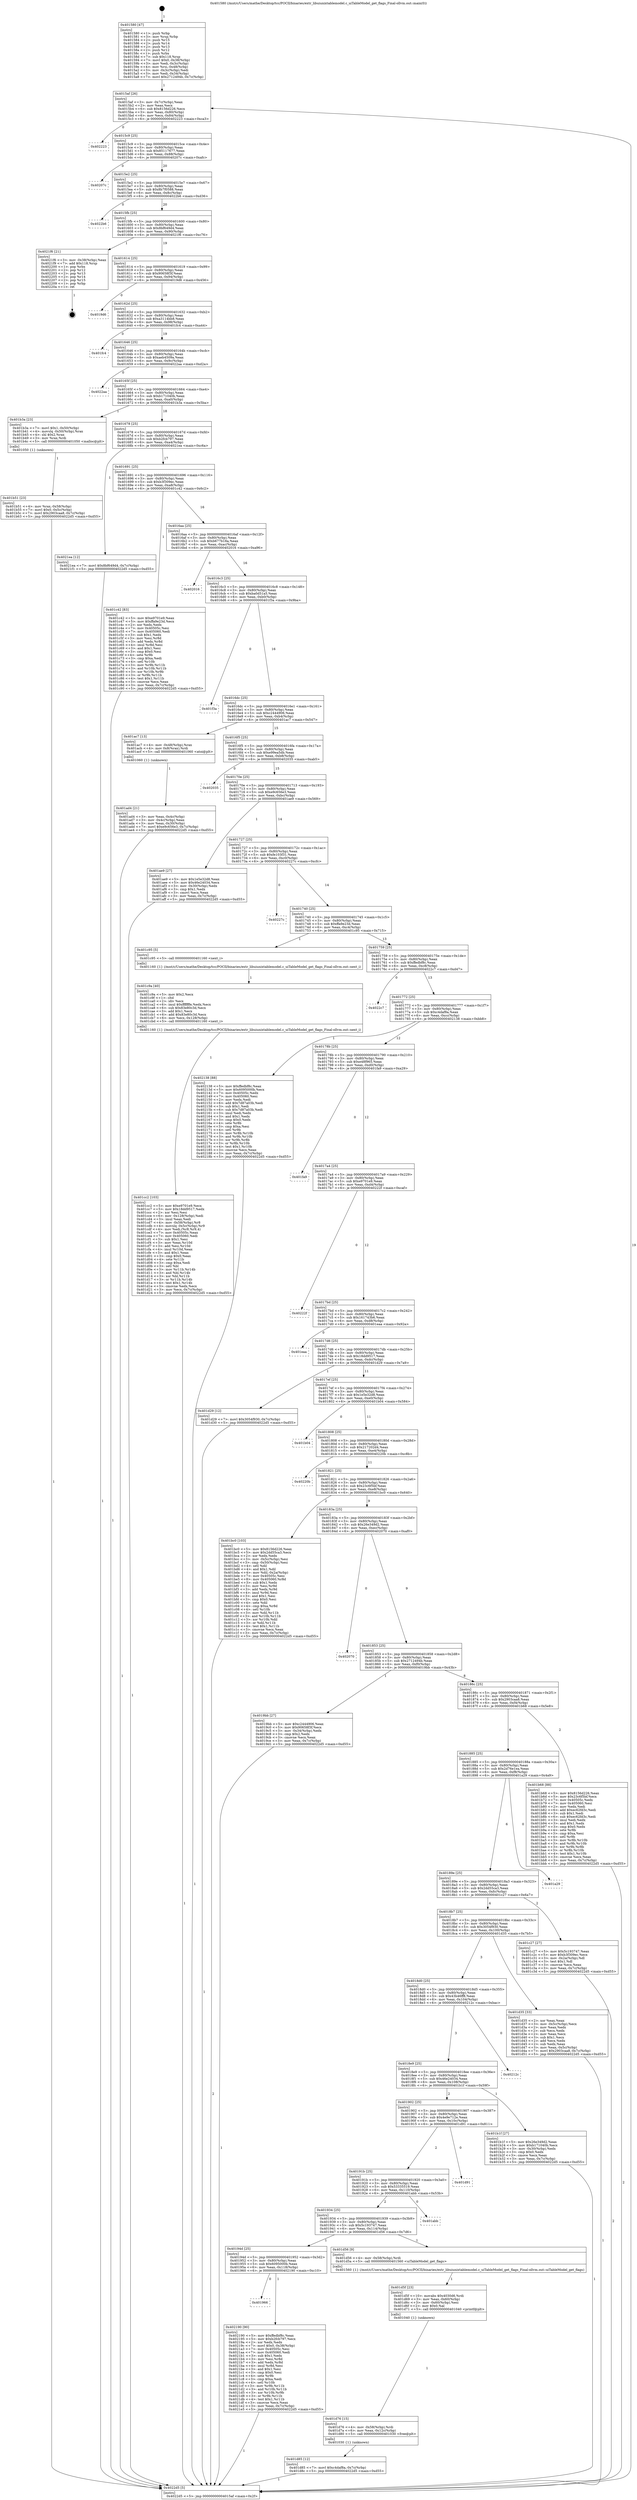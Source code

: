 digraph "0x401580" {
  label = "0x401580 (/mnt/c/Users/mathe/Desktop/tcc/POCII/binaries/extr_libuiunixtablemodel.c_uiTableModel_get_flags_Final-ollvm.out::main(0))"
  labelloc = "t"
  node[shape=record]

  Entry [label="",width=0.3,height=0.3,shape=circle,fillcolor=black,style=filled]
  "0x4015af" [label="{
     0x4015af [26]\l
     | [instrs]\l
     &nbsp;&nbsp;0x4015af \<+3\>: mov -0x7c(%rbp),%eax\l
     &nbsp;&nbsp;0x4015b2 \<+2\>: mov %eax,%ecx\l
     &nbsp;&nbsp;0x4015b4 \<+6\>: sub $0x8156d226,%ecx\l
     &nbsp;&nbsp;0x4015ba \<+3\>: mov %eax,-0x80(%rbp)\l
     &nbsp;&nbsp;0x4015bd \<+6\>: mov %ecx,-0x84(%rbp)\l
     &nbsp;&nbsp;0x4015c3 \<+6\>: je 0000000000402223 \<main+0xca3\>\l
  }"]
  "0x402223" [label="{
     0x402223\l
  }", style=dashed]
  "0x4015c9" [label="{
     0x4015c9 [25]\l
     | [instrs]\l
     &nbsp;&nbsp;0x4015c9 \<+5\>: jmp 00000000004015ce \<main+0x4e\>\l
     &nbsp;&nbsp;0x4015ce \<+3\>: mov -0x80(%rbp),%eax\l
     &nbsp;&nbsp;0x4015d1 \<+5\>: sub $0x85117677,%eax\l
     &nbsp;&nbsp;0x4015d6 \<+6\>: mov %eax,-0x88(%rbp)\l
     &nbsp;&nbsp;0x4015dc \<+6\>: je 000000000040207c \<main+0xafc\>\l
  }"]
  Exit [label="",width=0.3,height=0.3,shape=circle,fillcolor=black,style=filled,peripheries=2]
  "0x40207c" [label="{
     0x40207c\l
  }", style=dashed]
  "0x4015e2" [label="{
     0x4015e2 [25]\l
     | [instrs]\l
     &nbsp;&nbsp;0x4015e2 \<+5\>: jmp 00000000004015e7 \<main+0x67\>\l
     &nbsp;&nbsp;0x4015e7 \<+3\>: mov -0x80(%rbp),%eax\l
     &nbsp;&nbsp;0x4015ea \<+5\>: sub $0x8b7f0588,%eax\l
     &nbsp;&nbsp;0x4015ef \<+6\>: mov %eax,-0x8c(%rbp)\l
     &nbsp;&nbsp;0x4015f5 \<+6\>: je 00000000004022b6 \<main+0xd36\>\l
  }"]
  "0x401966" [label="{
     0x401966\l
  }", style=dashed]
  "0x4022b6" [label="{
     0x4022b6\l
  }", style=dashed]
  "0x4015fb" [label="{
     0x4015fb [25]\l
     | [instrs]\l
     &nbsp;&nbsp;0x4015fb \<+5\>: jmp 0000000000401600 \<main+0x80\>\l
     &nbsp;&nbsp;0x401600 \<+3\>: mov -0x80(%rbp),%eax\l
     &nbsp;&nbsp;0x401603 \<+5\>: sub $0x8bf649d4,%eax\l
     &nbsp;&nbsp;0x401608 \<+6\>: mov %eax,-0x90(%rbp)\l
     &nbsp;&nbsp;0x40160e \<+6\>: je 00000000004021f6 \<main+0xc76\>\l
  }"]
  "0x402190" [label="{
     0x402190 [90]\l
     | [instrs]\l
     &nbsp;&nbsp;0x402190 \<+5\>: mov $0xffedbf8c,%eax\l
     &nbsp;&nbsp;0x402195 \<+5\>: mov $0xb2fcb797,%ecx\l
     &nbsp;&nbsp;0x40219a \<+2\>: xor %edx,%edx\l
     &nbsp;&nbsp;0x40219c \<+7\>: movl $0x0,-0x38(%rbp)\l
     &nbsp;&nbsp;0x4021a3 \<+7\>: mov 0x40505c,%esi\l
     &nbsp;&nbsp;0x4021aa \<+7\>: mov 0x405060,%edi\l
     &nbsp;&nbsp;0x4021b1 \<+3\>: sub $0x1,%edx\l
     &nbsp;&nbsp;0x4021b4 \<+3\>: mov %esi,%r8d\l
     &nbsp;&nbsp;0x4021b7 \<+3\>: add %edx,%r8d\l
     &nbsp;&nbsp;0x4021ba \<+4\>: imul %r8d,%esi\l
     &nbsp;&nbsp;0x4021be \<+3\>: and $0x1,%esi\l
     &nbsp;&nbsp;0x4021c1 \<+3\>: cmp $0x0,%esi\l
     &nbsp;&nbsp;0x4021c4 \<+4\>: sete %r9b\l
     &nbsp;&nbsp;0x4021c8 \<+3\>: cmp $0xa,%edi\l
     &nbsp;&nbsp;0x4021cb \<+4\>: setl %r10b\l
     &nbsp;&nbsp;0x4021cf \<+3\>: mov %r9b,%r11b\l
     &nbsp;&nbsp;0x4021d2 \<+3\>: and %r10b,%r11b\l
     &nbsp;&nbsp;0x4021d5 \<+3\>: xor %r10b,%r9b\l
     &nbsp;&nbsp;0x4021d8 \<+3\>: or %r9b,%r11b\l
     &nbsp;&nbsp;0x4021db \<+4\>: test $0x1,%r11b\l
     &nbsp;&nbsp;0x4021df \<+3\>: cmovne %ecx,%eax\l
     &nbsp;&nbsp;0x4021e2 \<+3\>: mov %eax,-0x7c(%rbp)\l
     &nbsp;&nbsp;0x4021e5 \<+5\>: jmp 00000000004022d5 \<main+0xd55\>\l
  }"]
  "0x4021f6" [label="{
     0x4021f6 [21]\l
     | [instrs]\l
     &nbsp;&nbsp;0x4021f6 \<+3\>: mov -0x38(%rbp),%eax\l
     &nbsp;&nbsp;0x4021f9 \<+7\>: add $0x118,%rsp\l
     &nbsp;&nbsp;0x402200 \<+1\>: pop %rbx\l
     &nbsp;&nbsp;0x402201 \<+2\>: pop %r12\l
     &nbsp;&nbsp;0x402203 \<+2\>: pop %r13\l
     &nbsp;&nbsp;0x402205 \<+2\>: pop %r14\l
     &nbsp;&nbsp;0x402207 \<+2\>: pop %r15\l
     &nbsp;&nbsp;0x402209 \<+1\>: pop %rbp\l
     &nbsp;&nbsp;0x40220a \<+1\>: ret\l
  }"]
  "0x401614" [label="{
     0x401614 [25]\l
     | [instrs]\l
     &nbsp;&nbsp;0x401614 \<+5\>: jmp 0000000000401619 \<main+0x99\>\l
     &nbsp;&nbsp;0x401619 \<+3\>: mov -0x80(%rbp),%eax\l
     &nbsp;&nbsp;0x40161c \<+5\>: sub $0x90658f3f,%eax\l
     &nbsp;&nbsp;0x401621 \<+6\>: mov %eax,-0x94(%rbp)\l
     &nbsp;&nbsp;0x401627 \<+6\>: je 00000000004019d6 \<main+0x456\>\l
  }"]
  "0x401d85" [label="{
     0x401d85 [12]\l
     | [instrs]\l
     &nbsp;&nbsp;0x401d85 \<+7\>: movl $0xc4daf8a,-0x7c(%rbp)\l
     &nbsp;&nbsp;0x401d8c \<+5\>: jmp 00000000004022d5 \<main+0xd55\>\l
  }"]
  "0x4019d6" [label="{
     0x4019d6\l
  }", style=dashed]
  "0x40162d" [label="{
     0x40162d [25]\l
     | [instrs]\l
     &nbsp;&nbsp;0x40162d \<+5\>: jmp 0000000000401632 \<main+0xb2\>\l
     &nbsp;&nbsp;0x401632 \<+3\>: mov -0x80(%rbp),%eax\l
     &nbsp;&nbsp;0x401635 \<+5\>: sub $0xa3114bb8,%eax\l
     &nbsp;&nbsp;0x40163a \<+6\>: mov %eax,-0x98(%rbp)\l
     &nbsp;&nbsp;0x401640 \<+6\>: je 0000000000401fc4 \<main+0xa44\>\l
  }"]
  "0x401d76" [label="{
     0x401d76 [15]\l
     | [instrs]\l
     &nbsp;&nbsp;0x401d76 \<+4\>: mov -0x58(%rbp),%rdi\l
     &nbsp;&nbsp;0x401d7a \<+6\>: mov %eax,-0x12c(%rbp)\l
     &nbsp;&nbsp;0x401d80 \<+5\>: call 0000000000401030 \<free@plt\>\l
     | [calls]\l
     &nbsp;&nbsp;0x401030 \{1\} (unknown)\l
  }"]
  "0x401fc4" [label="{
     0x401fc4\l
  }", style=dashed]
  "0x401646" [label="{
     0x401646 [25]\l
     | [instrs]\l
     &nbsp;&nbsp;0x401646 \<+5\>: jmp 000000000040164b \<main+0xcb\>\l
     &nbsp;&nbsp;0x40164b \<+3\>: mov -0x80(%rbp),%eax\l
     &nbsp;&nbsp;0x40164e \<+5\>: sub $0xaeb4509a,%eax\l
     &nbsp;&nbsp;0x401653 \<+6\>: mov %eax,-0x9c(%rbp)\l
     &nbsp;&nbsp;0x401659 \<+6\>: je 00000000004022aa \<main+0xd2a\>\l
  }"]
  "0x401d5f" [label="{
     0x401d5f [23]\l
     | [instrs]\l
     &nbsp;&nbsp;0x401d5f \<+10\>: movabs $0x4030d6,%rdi\l
     &nbsp;&nbsp;0x401d69 \<+3\>: mov %eax,-0x60(%rbp)\l
     &nbsp;&nbsp;0x401d6c \<+3\>: mov -0x60(%rbp),%esi\l
     &nbsp;&nbsp;0x401d6f \<+2\>: mov $0x0,%al\l
     &nbsp;&nbsp;0x401d71 \<+5\>: call 0000000000401040 \<printf@plt\>\l
     | [calls]\l
     &nbsp;&nbsp;0x401040 \{1\} (unknown)\l
  }"]
  "0x4022aa" [label="{
     0x4022aa\l
  }", style=dashed]
  "0x40165f" [label="{
     0x40165f [25]\l
     | [instrs]\l
     &nbsp;&nbsp;0x40165f \<+5\>: jmp 0000000000401664 \<main+0xe4\>\l
     &nbsp;&nbsp;0x401664 \<+3\>: mov -0x80(%rbp),%eax\l
     &nbsp;&nbsp;0x401667 \<+5\>: sub $0xb171040b,%eax\l
     &nbsp;&nbsp;0x40166c \<+6\>: mov %eax,-0xa0(%rbp)\l
     &nbsp;&nbsp;0x401672 \<+6\>: je 0000000000401b3a \<main+0x5ba\>\l
  }"]
  "0x40194d" [label="{
     0x40194d [25]\l
     | [instrs]\l
     &nbsp;&nbsp;0x40194d \<+5\>: jmp 0000000000401952 \<main+0x3d2\>\l
     &nbsp;&nbsp;0x401952 \<+3\>: mov -0x80(%rbp),%eax\l
     &nbsp;&nbsp;0x401955 \<+5\>: sub $0x6095000b,%eax\l
     &nbsp;&nbsp;0x40195a \<+6\>: mov %eax,-0x118(%rbp)\l
     &nbsp;&nbsp;0x401960 \<+6\>: je 0000000000402190 \<main+0xc10\>\l
  }"]
  "0x401b3a" [label="{
     0x401b3a [23]\l
     | [instrs]\l
     &nbsp;&nbsp;0x401b3a \<+7\>: movl $0x1,-0x50(%rbp)\l
     &nbsp;&nbsp;0x401b41 \<+4\>: movslq -0x50(%rbp),%rax\l
     &nbsp;&nbsp;0x401b45 \<+4\>: shl $0x2,%rax\l
     &nbsp;&nbsp;0x401b49 \<+3\>: mov %rax,%rdi\l
     &nbsp;&nbsp;0x401b4c \<+5\>: call 0000000000401050 \<malloc@plt\>\l
     | [calls]\l
     &nbsp;&nbsp;0x401050 \{1\} (unknown)\l
  }"]
  "0x401678" [label="{
     0x401678 [25]\l
     | [instrs]\l
     &nbsp;&nbsp;0x401678 \<+5\>: jmp 000000000040167d \<main+0xfd\>\l
     &nbsp;&nbsp;0x40167d \<+3\>: mov -0x80(%rbp),%eax\l
     &nbsp;&nbsp;0x401680 \<+5\>: sub $0xb2fcb797,%eax\l
     &nbsp;&nbsp;0x401685 \<+6\>: mov %eax,-0xa4(%rbp)\l
     &nbsp;&nbsp;0x40168b \<+6\>: je 00000000004021ea \<main+0xc6a\>\l
  }"]
  "0x401d56" [label="{
     0x401d56 [9]\l
     | [instrs]\l
     &nbsp;&nbsp;0x401d56 \<+4\>: mov -0x58(%rbp),%rdi\l
     &nbsp;&nbsp;0x401d5a \<+5\>: call 0000000000401560 \<uiTableModel_get_flags\>\l
     | [calls]\l
     &nbsp;&nbsp;0x401560 \{1\} (/mnt/c/Users/mathe/Desktop/tcc/POCII/binaries/extr_libuiunixtablemodel.c_uiTableModel_get_flags_Final-ollvm.out::uiTableModel_get_flags)\l
  }"]
  "0x4021ea" [label="{
     0x4021ea [12]\l
     | [instrs]\l
     &nbsp;&nbsp;0x4021ea \<+7\>: movl $0x8bf649d4,-0x7c(%rbp)\l
     &nbsp;&nbsp;0x4021f1 \<+5\>: jmp 00000000004022d5 \<main+0xd55\>\l
  }"]
  "0x401691" [label="{
     0x401691 [25]\l
     | [instrs]\l
     &nbsp;&nbsp;0x401691 \<+5\>: jmp 0000000000401696 \<main+0x116\>\l
     &nbsp;&nbsp;0x401696 \<+3\>: mov -0x80(%rbp),%eax\l
     &nbsp;&nbsp;0x401699 \<+5\>: sub $0xb3f309ec,%eax\l
     &nbsp;&nbsp;0x40169e \<+6\>: mov %eax,-0xa8(%rbp)\l
     &nbsp;&nbsp;0x4016a4 \<+6\>: je 0000000000401c42 \<main+0x6c2\>\l
  }"]
  "0x401934" [label="{
     0x401934 [25]\l
     | [instrs]\l
     &nbsp;&nbsp;0x401934 \<+5\>: jmp 0000000000401939 \<main+0x3b9\>\l
     &nbsp;&nbsp;0x401939 \<+3\>: mov -0x80(%rbp),%eax\l
     &nbsp;&nbsp;0x40193c \<+5\>: sub $0x5c193747,%eax\l
     &nbsp;&nbsp;0x401941 \<+6\>: mov %eax,-0x114(%rbp)\l
     &nbsp;&nbsp;0x401947 \<+6\>: je 0000000000401d56 \<main+0x7d6\>\l
  }"]
  "0x401c42" [label="{
     0x401c42 [83]\l
     | [instrs]\l
     &nbsp;&nbsp;0x401c42 \<+5\>: mov $0xe9701e9,%eax\l
     &nbsp;&nbsp;0x401c47 \<+5\>: mov $0xffa9e23d,%ecx\l
     &nbsp;&nbsp;0x401c4c \<+2\>: xor %edx,%edx\l
     &nbsp;&nbsp;0x401c4e \<+7\>: mov 0x40505c,%esi\l
     &nbsp;&nbsp;0x401c55 \<+7\>: mov 0x405060,%edi\l
     &nbsp;&nbsp;0x401c5c \<+3\>: sub $0x1,%edx\l
     &nbsp;&nbsp;0x401c5f \<+3\>: mov %esi,%r8d\l
     &nbsp;&nbsp;0x401c62 \<+3\>: add %edx,%r8d\l
     &nbsp;&nbsp;0x401c65 \<+4\>: imul %r8d,%esi\l
     &nbsp;&nbsp;0x401c69 \<+3\>: and $0x1,%esi\l
     &nbsp;&nbsp;0x401c6c \<+3\>: cmp $0x0,%esi\l
     &nbsp;&nbsp;0x401c6f \<+4\>: sete %r9b\l
     &nbsp;&nbsp;0x401c73 \<+3\>: cmp $0xa,%edi\l
     &nbsp;&nbsp;0x401c76 \<+4\>: setl %r10b\l
     &nbsp;&nbsp;0x401c7a \<+3\>: mov %r9b,%r11b\l
     &nbsp;&nbsp;0x401c7d \<+3\>: and %r10b,%r11b\l
     &nbsp;&nbsp;0x401c80 \<+3\>: xor %r10b,%r9b\l
     &nbsp;&nbsp;0x401c83 \<+3\>: or %r9b,%r11b\l
     &nbsp;&nbsp;0x401c86 \<+4\>: test $0x1,%r11b\l
     &nbsp;&nbsp;0x401c8a \<+3\>: cmovne %ecx,%eax\l
     &nbsp;&nbsp;0x401c8d \<+3\>: mov %eax,-0x7c(%rbp)\l
     &nbsp;&nbsp;0x401c90 \<+5\>: jmp 00000000004022d5 \<main+0xd55\>\l
  }"]
  "0x4016aa" [label="{
     0x4016aa [25]\l
     | [instrs]\l
     &nbsp;&nbsp;0x4016aa \<+5\>: jmp 00000000004016af \<main+0x12f\>\l
     &nbsp;&nbsp;0x4016af \<+3\>: mov -0x80(%rbp),%eax\l
     &nbsp;&nbsp;0x4016b2 \<+5\>: sub $0xb677b18a,%eax\l
     &nbsp;&nbsp;0x4016b7 \<+6\>: mov %eax,-0xac(%rbp)\l
     &nbsp;&nbsp;0x4016bd \<+6\>: je 0000000000402016 \<main+0xa96\>\l
  }"]
  "0x401abb" [label="{
     0x401abb\l
  }", style=dashed]
  "0x402016" [label="{
     0x402016\l
  }", style=dashed]
  "0x4016c3" [label="{
     0x4016c3 [25]\l
     | [instrs]\l
     &nbsp;&nbsp;0x4016c3 \<+5\>: jmp 00000000004016c8 \<main+0x148\>\l
     &nbsp;&nbsp;0x4016c8 \<+3\>: mov -0x80(%rbp),%eax\l
     &nbsp;&nbsp;0x4016cb \<+5\>: sub $0xba0d51a5,%eax\l
     &nbsp;&nbsp;0x4016d0 \<+6\>: mov %eax,-0xb0(%rbp)\l
     &nbsp;&nbsp;0x4016d6 \<+6\>: je 0000000000401f3a \<main+0x9ba\>\l
  }"]
  "0x40191b" [label="{
     0x40191b [25]\l
     | [instrs]\l
     &nbsp;&nbsp;0x40191b \<+5\>: jmp 0000000000401920 \<main+0x3a0\>\l
     &nbsp;&nbsp;0x401920 \<+3\>: mov -0x80(%rbp),%eax\l
     &nbsp;&nbsp;0x401923 \<+5\>: sub $0x53335519,%eax\l
     &nbsp;&nbsp;0x401928 \<+6\>: mov %eax,-0x110(%rbp)\l
     &nbsp;&nbsp;0x40192e \<+6\>: je 0000000000401abb \<main+0x53b\>\l
  }"]
  "0x401f3a" [label="{
     0x401f3a\l
  }", style=dashed]
  "0x4016dc" [label="{
     0x4016dc [25]\l
     | [instrs]\l
     &nbsp;&nbsp;0x4016dc \<+5\>: jmp 00000000004016e1 \<main+0x161\>\l
     &nbsp;&nbsp;0x4016e1 \<+3\>: mov -0x80(%rbp),%eax\l
     &nbsp;&nbsp;0x4016e4 \<+5\>: sub $0xc2444906,%eax\l
     &nbsp;&nbsp;0x4016e9 \<+6\>: mov %eax,-0xb4(%rbp)\l
     &nbsp;&nbsp;0x4016ef \<+6\>: je 0000000000401ac7 \<main+0x547\>\l
  }"]
  "0x401d91" [label="{
     0x401d91\l
  }", style=dashed]
  "0x401ac7" [label="{
     0x401ac7 [13]\l
     | [instrs]\l
     &nbsp;&nbsp;0x401ac7 \<+4\>: mov -0x48(%rbp),%rax\l
     &nbsp;&nbsp;0x401acb \<+4\>: mov 0x8(%rax),%rdi\l
     &nbsp;&nbsp;0x401acf \<+5\>: call 0000000000401060 \<atoi@plt\>\l
     | [calls]\l
     &nbsp;&nbsp;0x401060 \{1\} (unknown)\l
  }"]
  "0x4016f5" [label="{
     0x4016f5 [25]\l
     | [instrs]\l
     &nbsp;&nbsp;0x4016f5 \<+5\>: jmp 00000000004016fa \<main+0x17a\>\l
     &nbsp;&nbsp;0x4016fa \<+3\>: mov -0x80(%rbp),%eax\l
     &nbsp;&nbsp;0x4016fd \<+5\>: sub $0xe99ea5db,%eax\l
     &nbsp;&nbsp;0x401702 \<+6\>: mov %eax,-0xb8(%rbp)\l
     &nbsp;&nbsp;0x401708 \<+6\>: je 0000000000402035 \<main+0xab5\>\l
  }"]
  "0x401cc2" [label="{
     0x401cc2 [103]\l
     | [instrs]\l
     &nbsp;&nbsp;0x401cc2 \<+5\>: mov $0xe9701e9,%ecx\l
     &nbsp;&nbsp;0x401cc7 \<+5\>: mov $0x18dd9517,%edx\l
     &nbsp;&nbsp;0x401ccc \<+2\>: xor %esi,%esi\l
     &nbsp;&nbsp;0x401cce \<+6\>: mov -0x128(%rbp),%edi\l
     &nbsp;&nbsp;0x401cd4 \<+3\>: imul %eax,%edi\l
     &nbsp;&nbsp;0x401cd7 \<+4\>: mov -0x58(%rbp),%r8\l
     &nbsp;&nbsp;0x401cdb \<+4\>: movslq -0x5c(%rbp),%r9\l
     &nbsp;&nbsp;0x401cdf \<+4\>: mov %edi,(%r8,%r9,4)\l
     &nbsp;&nbsp;0x401ce3 \<+7\>: mov 0x40505c,%eax\l
     &nbsp;&nbsp;0x401cea \<+7\>: mov 0x405060,%edi\l
     &nbsp;&nbsp;0x401cf1 \<+3\>: sub $0x1,%esi\l
     &nbsp;&nbsp;0x401cf4 \<+3\>: mov %eax,%r10d\l
     &nbsp;&nbsp;0x401cf7 \<+3\>: add %esi,%r10d\l
     &nbsp;&nbsp;0x401cfa \<+4\>: imul %r10d,%eax\l
     &nbsp;&nbsp;0x401cfe \<+3\>: and $0x1,%eax\l
     &nbsp;&nbsp;0x401d01 \<+3\>: cmp $0x0,%eax\l
     &nbsp;&nbsp;0x401d04 \<+4\>: sete %r11b\l
     &nbsp;&nbsp;0x401d08 \<+3\>: cmp $0xa,%edi\l
     &nbsp;&nbsp;0x401d0b \<+3\>: setl %bl\l
     &nbsp;&nbsp;0x401d0e \<+3\>: mov %r11b,%r14b\l
     &nbsp;&nbsp;0x401d11 \<+3\>: and %bl,%r14b\l
     &nbsp;&nbsp;0x401d14 \<+3\>: xor %bl,%r11b\l
     &nbsp;&nbsp;0x401d17 \<+3\>: or %r11b,%r14b\l
     &nbsp;&nbsp;0x401d1a \<+4\>: test $0x1,%r14b\l
     &nbsp;&nbsp;0x401d1e \<+3\>: cmovne %edx,%ecx\l
     &nbsp;&nbsp;0x401d21 \<+3\>: mov %ecx,-0x7c(%rbp)\l
     &nbsp;&nbsp;0x401d24 \<+5\>: jmp 00000000004022d5 \<main+0xd55\>\l
  }"]
  "0x402035" [label="{
     0x402035\l
  }", style=dashed]
  "0x40170e" [label="{
     0x40170e [25]\l
     | [instrs]\l
     &nbsp;&nbsp;0x40170e \<+5\>: jmp 0000000000401713 \<main+0x193\>\l
     &nbsp;&nbsp;0x401713 \<+3\>: mov -0x80(%rbp),%eax\l
     &nbsp;&nbsp;0x401716 \<+5\>: sub $0xe9c656e3,%eax\l
     &nbsp;&nbsp;0x40171b \<+6\>: mov %eax,-0xbc(%rbp)\l
     &nbsp;&nbsp;0x401721 \<+6\>: je 0000000000401ae9 \<main+0x569\>\l
  }"]
  "0x401c9a" [label="{
     0x401c9a [40]\l
     | [instrs]\l
     &nbsp;&nbsp;0x401c9a \<+5\>: mov $0x2,%ecx\l
     &nbsp;&nbsp;0x401c9f \<+1\>: cltd\l
     &nbsp;&nbsp;0x401ca0 \<+2\>: idiv %ecx\l
     &nbsp;&nbsp;0x401ca2 \<+6\>: imul $0xfffffffe,%edx,%ecx\l
     &nbsp;&nbsp;0x401ca8 \<+6\>: sub $0x83e80c3d,%ecx\l
     &nbsp;&nbsp;0x401cae \<+3\>: add $0x1,%ecx\l
     &nbsp;&nbsp;0x401cb1 \<+6\>: add $0x83e80c3d,%ecx\l
     &nbsp;&nbsp;0x401cb7 \<+6\>: mov %ecx,-0x128(%rbp)\l
     &nbsp;&nbsp;0x401cbd \<+5\>: call 0000000000401160 \<next_i\>\l
     | [calls]\l
     &nbsp;&nbsp;0x401160 \{1\} (/mnt/c/Users/mathe/Desktop/tcc/POCII/binaries/extr_libuiunixtablemodel.c_uiTableModel_get_flags_Final-ollvm.out::next_i)\l
  }"]
  "0x401ae9" [label="{
     0x401ae9 [27]\l
     | [instrs]\l
     &nbsp;&nbsp;0x401ae9 \<+5\>: mov $0x1e5e32d8,%eax\l
     &nbsp;&nbsp;0x401aee \<+5\>: mov $0x46e24034,%ecx\l
     &nbsp;&nbsp;0x401af3 \<+3\>: mov -0x30(%rbp),%edx\l
     &nbsp;&nbsp;0x401af6 \<+3\>: cmp $0x1,%edx\l
     &nbsp;&nbsp;0x401af9 \<+3\>: cmovl %ecx,%eax\l
     &nbsp;&nbsp;0x401afc \<+3\>: mov %eax,-0x7c(%rbp)\l
     &nbsp;&nbsp;0x401aff \<+5\>: jmp 00000000004022d5 \<main+0xd55\>\l
  }"]
  "0x401727" [label="{
     0x401727 [25]\l
     | [instrs]\l
     &nbsp;&nbsp;0x401727 \<+5\>: jmp 000000000040172c \<main+0x1ac\>\l
     &nbsp;&nbsp;0x40172c \<+3\>: mov -0x80(%rbp),%eax\l
     &nbsp;&nbsp;0x40172f \<+5\>: sub $0xfe103f31,%eax\l
     &nbsp;&nbsp;0x401734 \<+6\>: mov %eax,-0xc0(%rbp)\l
     &nbsp;&nbsp;0x40173a \<+6\>: je 000000000040227c \<main+0xcfc\>\l
  }"]
  "0x401b51" [label="{
     0x401b51 [23]\l
     | [instrs]\l
     &nbsp;&nbsp;0x401b51 \<+4\>: mov %rax,-0x58(%rbp)\l
     &nbsp;&nbsp;0x401b55 \<+7\>: movl $0x0,-0x5c(%rbp)\l
     &nbsp;&nbsp;0x401b5c \<+7\>: movl $0x2903caa8,-0x7c(%rbp)\l
     &nbsp;&nbsp;0x401b63 \<+5\>: jmp 00000000004022d5 \<main+0xd55\>\l
  }"]
  "0x40227c" [label="{
     0x40227c\l
  }", style=dashed]
  "0x401740" [label="{
     0x401740 [25]\l
     | [instrs]\l
     &nbsp;&nbsp;0x401740 \<+5\>: jmp 0000000000401745 \<main+0x1c5\>\l
     &nbsp;&nbsp;0x401745 \<+3\>: mov -0x80(%rbp),%eax\l
     &nbsp;&nbsp;0x401748 \<+5\>: sub $0xffa9e23d,%eax\l
     &nbsp;&nbsp;0x40174d \<+6\>: mov %eax,-0xc4(%rbp)\l
     &nbsp;&nbsp;0x401753 \<+6\>: je 0000000000401c95 \<main+0x715\>\l
  }"]
  "0x401902" [label="{
     0x401902 [25]\l
     | [instrs]\l
     &nbsp;&nbsp;0x401902 \<+5\>: jmp 0000000000401907 \<main+0x387\>\l
     &nbsp;&nbsp;0x401907 \<+3\>: mov -0x80(%rbp),%eax\l
     &nbsp;&nbsp;0x40190a \<+5\>: sub $0x4e9e712e,%eax\l
     &nbsp;&nbsp;0x40190f \<+6\>: mov %eax,-0x10c(%rbp)\l
     &nbsp;&nbsp;0x401915 \<+6\>: je 0000000000401d91 \<main+0x811\>\l
  }"]
  "0x401c95" [label="{
     0x401c95 [5]\l
     | [instrs]\l
     &nbsp;&nbsp;0x401c95 \<+5\>: call 0000000000401160 \<next_i\>\l
     | [calls]\l
     &nbsp;&nbsp;0x401160 \{1\} (/mnt/c/Users/mathe/Desktop/tcc/POCII/binaries/extr_libuiunixtablemodel.c_uiTableModel_get_flags_Final-ollvm.out::next_i)\l
  }"]
  "0x401759" [label="{
     0x401759 [25]\l
     | [instrs]\l
     &nbsp;&nbsp;0x401759 \<+5\>: jmp 000000000040175e \<main+0x1de\>\l
     &nbsp;&nbsp;0x40175e \<+3\>: mov -0x80(%rbp),%eax\l
     &nbsp;&nbsp;0x401761 \<+5\>: sub $0xffedbf8c,%eax\l
     &nbsp;&nbsp;0x401766 \<+6\>: mov %eax,-0xc8(%rbp)\l
     &nbsp;&nbsp;0x40176c \<+6\>: je 00000000004022c7 \<main+0xd47\>\l
  }"]
  "0x401b1f" [label="{
     0x401b1f [27]\l
     | [instrs]\l
     &nbsp;&nbsp;0x401b1f \<+5\>: mov $0x26e349d2,%eax\l
     &nbsp;&nbsp;0x401b24 \<+5\>: mov $0xb171040b,%ecx\l
     &nbsp;&nbsp;0x401b29 \<+3\>: mov -0x30(%rbp),%edx\l
     &nbsp;&nbsp;0x401b2c \<+3\>: cmp $0x0,%edx\l
     &nbsp;&nbsp;0x401b2f \<+3\>: cmove %ecx,%eax\l
     &nbsp;&nbsp;0x401b32 \<+3\>: mov %eax,-0x7c(%rbp)\l
     &nbsp;&nbsp;0x401b35 \<+5\>: jmp 00000000004022d5 \<main+0xd55\>\l
  }"]
  "0x4022c7" [label="{
     0x4022c7\l
  }", style=dashed]
  "0x401772" [label="{
     0x401772 [25]\l
     | [instrs]\l
     &nbsp;&nbsp;0x401772 \<+5\>: jmp 0000000000401777 \<main+0x1f7\>\l
     &nbsp;&nbsp;0x401777 \<+3\>: mov -0x80(%rbp),%eax\l
     &nbsp;&nbsp;0x40177a \<+5\>: sub $0xc4daf8a,%eax\l
     &nbsp;&nbsp;0x40177f \<+6\>: mov %eax,-0xcc(%rbp)\l
     &nbsp;&nbsp;0x401785 \<+6\>: je 0000000000402138 \<main+0xbb8\>\l
  }"]
  "0x4018e9" [label="{
     0x4018e9 [25]\l
     | [instrs]\l
     &nbsp;&nbsp;0x4018e9 \<+5\>: jmp 00000000004018ee \<main+0x36e\>\l
     &nbsp;&nbsp;0x4018ee \<+3\>: mov -0x80(%rbp),%eax\l
     &nbsp;&nbsp;0x4018f1 \<+5\>: sub $0x46e24034,%eax\l
     &nbsp;&nbsp;0x4018f6 \<+6\>: mov %eax,-0x108(%rbp)\l
     &nbsp;&nbsp;0x4018fc \<+6\>: je 0000000000401b1f \<main+0x59f\>\l
  }"]
  "0x402138" [label="{
     0x402138 [88]\l
     | [instrs]\l
     &nbsp;&nbsp;0x402138 \<+5\>: mov $0xffedbf8c,%eax\l
     &nbsp;&nbsp;0x40213d \<+5\>: mov $0x6095000b,%ecx\l
     &nbsp;&nbsp;0x402142 \<+7\>: mov 0x40505c,%edx\l
     &nbsp;&nbsp;0x402149 \<+7\>: mov 0x405060,%esi\l
     &nbsp;&nbsp;0x402150 \<+2\>: mov %edx,%edi\l
     &nbsp;&nbsp;0x402152 \<+6\>: add $0x7d87a03b,%edi\l
     &nbsp;&nbsp;0x402158 \<+3\>: sub $0x1,%edi\l
     &nbsp;&nbsp;0x40215b \<+6\>: sub $0x7d87a03b,%edi\l
     &nbsp;&nbsp;0x402161 \<+3\>: imul %edi,%edx\l
     &nbsp;&nbsp;0x402164 \<+3\>: and $0x1,%edx\l
     &nbsp;&nbsp;0x402167 \<+3\>: cmp $0x0,%edx\l
     &nbsp;&nbsp;0x40216a \<+4\>: sete %r8b\l
     &nbsp;&nbsp;0x40216e \<+3\>: cmp $0xa,%esi\l
     &nbsp;&nbsp;0x402171 \<+4\>: setl %r9b\l
     &nbsp;&nbsp;0x402175 \<+3\>: mov %r8b,%r10b\l
     &nbsp;&nbsp;0x402178 \<+3\>: and %r9b,%r10b\l
     &nbsp;&nbsp;0x40217b \<+3\>: xor %r9b,%r8b\l
     &nbsp;&nbsp;0x40217e \<+3\>: or %r8b,%r10b\l
     &nbsp;&nbsp;0x402181 \<+4\>: test $0x1,%r10b\l
     &nbsp;&nbsp;0x402185 \<+3\>: cmovne %ecx,%eax\l
     &nbsp;&nbsp;0x402188 \<+3\>: mov %eax,-0x7c(%rbp)\l
     &nbsp;&nbsp;0x40218b \<+5\>: jmp 00000000004022d5 \<main+0xd55\>\l
  }"]
  "0x40178b" [label="{
     0x40178b [25]\l
     | [instrs]\l
     &nbsp;&nbsp;0x40178b \<+5\>: jmp 0000000000401790 \<main+0x210\>\l
     &nbsp;&nbsp;0x401790 \<+3\>: mov -0x80(%rbp),%eax\l
     &nbsp;&nbsp;0x401793 \<+5\>: sub $0xe48f965,%eax\l
     &nbsp;&nbsp;0x401798 \<+6\>: mov %eax,-0xd0(%rbp)\l
     &nbsp;&nbsp;0x40179e \<+6\>: je 0000000000401fa9 \<main+0xa29\>\l
  }"]
  "0x40212c" [label="{
     0x40212c\l
  }", style=dashed]
  "0x401fa9" [label="{
     0x401fa9\l
  }", style=dashed]
  "0x4017a4" [label="{
     0x4017a4 [25]\l
     | [instrs]\l
     &nbsp;&nbsp;0x4017a4 \<+5\>: jmp 00000000004017a9 \<main+0x229\>\l
     &nbsp;&nbsp;0x4017a9 \<+3\>: mov -0x80(%rbp),%eax\l
     &nbsp;&nbsp;0x4017ac \<+5\>: sub $0xe9701e9,%eax\l
     &nbsp;&nbsp;0x4017b1 \<+6\>: mov %eax,-0xd4(%rbp)\l
     &nbsp;&nbsp;0x4017b7 \<+6\>: je 000000000040222f \<main+0xcaf\>\l
  }"]
  "0x4018d0" [label="{
     0x4018d0 [25]\l
     | [instrs]\l
     &nbsp;&nbsp;0x4018d0 \<+5\>: jmp 00000000004018d5 \<main+0x355\>\l
     &nbsp;&nbsp;0x4018d5 \<+3\>: mov -0x80(%rbp),%eax\l
     &nbsp;&nbsp;0x4018d8 \<+5\>: sub $0x43b46ff8,%eax\l
     &nbsp;&nbsp;0x4018dd \<+6\>: mov %eax,-0x104(%rbp)\l
     &nbsp;&nbsp;0x4018e3 \<+6\>: je 000000000040212c \<main+0xbac\>\l
  }"]
  "0x40222f" [label="{
     0x40222f\l
  }", style=dashed]
  "0x4017bd" [label="{
     0x4017bd [25]\l
     | [instrs]\l
     &nbsp;&nbsp;0x4017bd \<+5\>: jmp 00000000004017c2 \<main+0x242\>\l
     &nbsp;&nbsp;0x4017c2 \<+3\>: mov -0x80(%rbp),%eax\l
     &nbsp;&nbsp;0x4017c5 \<+5\>: sub $0x161743b6,%eax\l
     &nbsp;&nbsp;0x4017ca \<+6\>: mov %eax,-0xd8(%rbp)\l
     &nbsp;&nbsp;0x4017d0 \<+6\>: je 0000000000401eaa \<main+0x92a\>\l
  }"]
  "0x401d35" [label="{
     0x401d35 [33]\l
     | [instrs]\l
     &nbsp;&nbsp;0x401d35 \<+2\>: xor %eax,%eax\l
     &nbsp;&nbsp;0x401d37 \<+3\>: mov -0x5c(%rbp),%ecx\l
     &nbsp;&nbsp;0x401d3a \<+2\>: mov %eax,%edx\l
     &nbsp;&nbsp;0x401d3c \<+2\>: sub %ecx,%edx\l
     &nbsp;&nbsp;0x401d3e \<+2\>: mov %eax,%ecx\l
     &nbsp;&nbsp;0x401d40 \<+3\>: sub $0x1,%ecx\l
     &nbsp;&nbsp;0x401d43 \<+2\>: add %ecx,%edx\l
     &nbsp;&nbsp;0x401d45 \<+2\>: sub %edx,%eax\l
     &nbsp;&nbsp;0x401d47 \<+3\>: mov %eax,-0x5c(%rbp)\l
     &nbsp;&nbsp;0x401d4a \<+7\>: movl $0x2903caa8,-0x7c(%rbp)\l
     &nbsp;&nbsp;0x401d51 \<+5\>: jmp 00000000004022d5 \<main+0xd55\>\l
  }"]
  "0x401eaa" [label="{
     0x401eaa\l
  }", style=dashed]
  "0x4017d6" [label="{
     0x4017d6 [25]\l
     | [instrs]\l
     &nbsp;&nbsp;0x4017d6 \<+5\>: jmp 00000000004017db \<main+0x25b\>\l
     &nbsp;&nbsp;0x4017db \<+3\>: mov -0x80(%rbp),%eax\l
     &nbsp;&nbsp;0x4017de \<+5\>: sub $0x18dd9517,%eax\l
     &nbsp;&nbsp;0x4017e3 \<+6\>: mov %eax,-0xdc(%rbp)\l
     &nbsp;&nbsp;0x4017e9 \<+6\>: je 0000000000401d29 \<main+0x7a9\>\l
  }"]
  "0x4018b7" [label="{
     0x4018b7 [25]\l
     | [instrs]\l
     &nbsp;&nbsp;0x4018b7 \<+5\>: jmp 00000000004018bc \<main+0x33c\>\l
     &nbsp;&nbsp;0x4018bc \<+3\>: mov -0x80(%rbp),%eax\l
     &nbsp;&nbsp;0x4018bf \<+5\>: sub $0x3054f930,%eax\l
     &nbsp;&nbsp;0x4018c4 \<+6\>: mov %eax,-0x100(%rbp)\l
     &nbsp;&nbsp;0x4018ca \<+6\>: je 0000000000401d35 \<main+0x7b5\>\l
  }"]
  "0x401d29" [label="{
     0x401d29 [12]\l
     | [instrs]\l
     &nbsp;&nbsp;0x401d29 \<+7\>: movl $0x3054f930,-0x7c(%rbp)\l
     &nbsp;&nbsp;0x401d30 \<+5\>: jmp 00000000004022d5 \<main+0xd55\>\l
  }"]
  "0x4017ef" [label="{
     0x4017ef [25]\l
     | [instrs]\l
     &nbsp;&nbsp;0x4017ef \<+5\>: jmp 00000000004017f4 \<main+0x274\>\l
     &nbsp;&nbsp;0x4017f4 \<+3\>: mov -0x80(%rbp),%eax\l
     &nbsp;&nbsp;0x4017f7 \<+5\>: sub $0x1e5e32d8,%eax\l
     &nbsp;&nbsp;0x4017fc \<+6\>: mov %eax,-0xe0(%rbp)\l
     &nbsp;&nbsp;0x401802 \<+6\>: je 0000000000401b04 \<main+0x584\>\l
  }"]
  "0x401c27" [label="{
     0x401c27 [27]\l
     | [instrs]\l
     &nbsp;&nbsp;0x401c27 \<+5\>: mov $0x5c193747,%eax\l
     &nbsp;&nbsp;0x401c2c \<+5\>: mov $0xb3f309ec,%ecx\l
     &nbsp;&nbsp;0x401c31 \<+3\>: mov -0x2a(%rbp),%dl\l
     &nbsp;&nbsp;0x401c34 \<+3\>: test $0x1,%dl\l
     &nbsp;&nbsp;0x401c37 \<+3\>: cmovne %ecx,%eax\l
     &nbsp;&nbsp;0x401c3a \<+3\>: mov %eax,-0x7c(%rbp)\l
     &nbsp;&nbsp;0x401c3d \<+5\>: jmp 00000000004022d5 \<main+0xd55\>\l
  }"]
  "0x401b04" [label="{
     0x401b04\l
  }", style=dashed]
  "0x401808" [label="{
     0x401808 [25]\l
     | [instrs]\l
     &nbsp;&nbsp;0x401808 \<+5\>: jmp 000000000040180d \<main+0x28d\>\l
     &nbsp;&nbsp;0x40180d \<+3\>: mov -0x80(%rbp),%eax\l
     &nbsp;&nbsp;0x401810 \<+5\>: sub $0x217202d4,%eax\l
     &nbsp;&nbsp;0x401815 \<+6\>: mov %eax,-0xe4(%rbp)\l
     &nbsp;&nbsp;0x40181b \<+6\>: je 000000000040220b \<main+0xc8b\>\l
  }"]
  "0x40189e" [label="{
     0x40189e [25]\l
     | [instrs]\l
     &nbsp;&nbsp;0x40189e \<+5\>: jmp 00000000004018a3 \<main+0x323\>\l
     &nbsp;&nbsp;0x4018a3 \<+3\>: mov -0x80(%rbp),%eax\l
     &nbsp;&nbsp;0x4018a6 \<+5\>: sub $0x2dd55ca3,%eax\l
     &nbsp;&nbsp;0x4018ab \<+6\>: mov %eax,-0xfc(%rbp)\l
     &nbsp;&nbsp;0x4018b1 \<+6\>: je 0000000000401c27 \<main+0x6a7\>\l
  }"]
  "0x40220b" [label="{
     0x40220b\l
  }", style=dashed]
  "0x401821" [label="{
     0x401821 [25]\l
     | [instrs]\l
     &nbsp;&nbsp;0x401821 \<+5\>: jmp 0000000000401826 \<main+0x2a6\>\l
     &nbsp;&nbsp;0x401826 \<+3\>: mov -0x80(%rbp),%eax\l
     &nbsp;&nbsp;0x401829 \<+5\>: sub $0x23c6f5bf,%eax\l
     &nbsp;&nbsp;0x40182e \<+6\>: mov %eax,-0xe8(%rbp)\l
     &nbsp;&nbsp;0x401834 \<+6\>: je 0000000000401bc0 \<main+0x640\>\l
  }"]
  "0x401a29" [label="{
     0x401a29\l
  }", style=dashed]
  "0x401bc0" [label="{
     0x401bc0 [103]\l
     | [instrs]\l
     &nbsp;&nbsp;0x401bc0 \<+5\>: mov $0x8156d226,%eax\l
     &nbsp;&nbsp;0x401bc5 \<+5\>: mov $0x2dd55ca3,%ecx\l
     &nbsp;&nbsp;0x401bca \<+2\>: xor %edx,%edx\l
     &nbsp;&nbsp;0x401bcc \<+3\>: mov -0x5c(%rbp),%esi\l
     &nbsp;&nbsp;0x401bcf \<+3\>: cmp -0x50(%rbp),%esi\l
     &nbsp;&nbsp;0x401bd2 \<+4\>: setl %dil\l
     &nbsp;&nbsp;0x401bd6 \<+4\>: and $0x1,%dil\l
     &nbsp;&nbsp;0x401bda \<+4\>: mov %dil,-0x2a(%rbp)\l
     &nbsp;&nbsp;0x401bde \<+7\>: mov 0x40505c,%esi\l
     &nbsp;&nbsp;0x401be5 \<+8\>: mov 0x405060,%r8d\l
     &nbsp;&nbsp;0x401bed \<+3\>: sub $0x1,%edx\l
     &nbsp;&nbsp;0x401bf0 \<+3\>: mov %esi,%r9d\l
     &nbsp;&nbsp;0x401bf3 \<+3\>: add %edx,%r9d\l
     &nbsp;&nbsp;0x401bf6 \<+4\>: imul %r9d,%esi\l
     &nbsp;&nbsp;0x401bfa \<+3\>: and $0x1,%esi\l
     &nbsp;&nbsp;0x401bfd \<+3\>: cmp $0x0,%esi\l
     &nbsp;&nbsp;0x401c00 \<+4\>: sete %dil\l
     &nbsp;&nbsp;0x401c04 \<+4\>: cmp $0xa,%r8d\l
     &nbsp;&nbsp;0x401c08 \<+4\>: setl %r10b\l
     &nbsp;&nbsp;0x401c0c \<+3\>: mov %dil,%r11b\l
     &nbsp;&nbsp;0x401c0f \<+3\>: and %r10b,%r11b\l
     &nbsp;&nbsp;0x401c12 \<+3\>: xor %r10b,%dil\l
     &nbsp;&nbsp;0x401c15 \<+3\>: or %dil,%r11b\l
     &nbsp;&nbsp;0x401c18 \<+4\>: test $0x1,%r11b\l
     &nbsp;&nbsp;0x401c1c \<+3\>: cmovne %ecx,%eax\l
     &nbsp;&nbsp;0x401c1f \<+3\>: mov %eax,-0x7c(%rbp)\l
     &nbsp;&nbsp;0x401c22 \<+5\>: jmp 00000000004022d5 \<main+0xd55\>\l
  }"]
  "0x40183a" [label="{
     0x40183a [25]\l
     | [instrs]\l
     &nbsp;&nbsp;0x40183a \<+5\>: jmp 000000000040183f \<main+0x2bf\>\l
     &nbsp;&nbsp;0x40183f \<+3\>: mov -0x80(%rbp),%eax\l
     &nbsp;&nbsp;0x401842 \<+5\>: sub $0x26e349d2,%eax\l
     &nbsp;&nbsp;0x401847 \<+6\>: mov %eax,-0xec(%rbp)\l
     &nbsp;&nbsp;0x40184d \<+6\>: je 0000000000402070 \<main+0xaf0\>\l
  }"]
  "0x401885" [label="{
     0x401885 [25]\l
     | [instrs]\l
     &nbsp;&nbsp;0x401885 \<+5\>: jmp 000000000040188a \<main+0x30a\>\l
     &nbsp;&nbsp;0x40188a \<+3\>: mov -0x80(%rbp),%eax\l
     &nbsp;&nbsp;0x40188d \<+5\>: sub $0x2d76e1ea,%eax\l
     &nbsp;&nbsp;0x401892 \<+6\>: mov %eax,-0xf8(%rbp)\l
     &nbsp;&nbsp;0x401898 \<+6\>: je 0000000000401a29 \<main+0x4a9\>\l
  }"]
  "0x402070" [label="{
     0x402070\l
  }", style=dashed]
  "0x401853" [label="{
     0x401853 [25]\l
     | [instrs]\l
     &nbsp;&nbsp;0x401853 \<+5\>: jmp 0000000000401858 \<main+0x2d8\>\l
     &nbsp;&nbsp;0x401858 \<+3\>: mov -0x80(%rbp),%eax\l
     &nbsp;&nbsp;0x40185b \<+5\>: sub $0x2712494b,%eax\l
     &nbsp;&nbsp;0x401860 \<+6\>: mov %eax,-0xf0(%rbp)\l
     &nbsp;&nbsp;0x401866 \<+6\>: je 00000000004019bb \<main+0x43b\>\l
  }"]
  "0x401b68" [label="{
     0x401b68 [88]\l
     | [instrs]\l
     &nbsp;&nbsp;0x401b68 \<+5\>: mov $0x8156d226,%eax\l
     &nbsp;&nbsp;0x401b6d \<+5\>: mov $0x23c6f5bf,%ecx\l
     &nbsp;&nbsp;0x401b72 \<+7\>: mov 0x40505c,%edx\l
     &nbsp;&nbsp;0x401b79 \<+7\>: mov 0x405060,%esi\l
     &nbsp;&nbsp;0x401b80 \<+2\>: mov %edx,%edi\l
     &nbsp;&nbsp;0x401b82 \<+6\>: add $0xec62fd3c,%edi\l
     &nbsp;&nbsp;0x401b88 \<+3\>: sub $0x1,%edi\l
     &nbsp;&nbsp;0x401b8b \<+6\>: sub $0xec62fd3c,%edi\l
     &nbsp;&nbsp;0x401b91 \<+3\>: imul %edi,%edx\l
     &nbsp;&nbsp;0x401b94 \<+3\>: and $0x1,%edx\l
     &nbsp;&nbsp;0x401b97 \<+3\>: cmp $0x0,%edx\l
     &nbsp;&nbsp;0x401b9a \<+4\>: sete %r8b\l
     &nbsp;&nbsp;0x401b9e \<+3\>: cmp $0xa,%esi\l
     &nbsp;&nbsp;0x401ba1 \<+4\>: setl %r9b\l
     &nbsp;&nbsp;0x401ba5 \<+3\>: mov %r8b,%r10b\l
     &nbsp;&nbsp;0x401ba8 \<+3\>: and %r9b,%r10b\l
     &nbsp;&nbsp;0x401bab \<+3\>: xor %r9b,%r8b\l
     &nbsp;&nbsp;0x401bae \<+3\>: or %r8b,%r10b\l
     &nbsp;&nbsp;0x401bb1 \<+4\>: test $0x1,%r10b\l
     &nbsp;&nbsp;0x401bb5 \<+3\>: cmovne %ecx,%eax\l
     &nbsp;&nbsp;0x401bb8 \<+3\>: mov %eax,-0x7c(%rbp)\l
     &nbsp;&nbsp;0x401bbb \<+5\>: jmp 00000000004022d5 \<main+0xd55\>\l
  }"]
  "0x4019bb" [label="{
     0x4019bb [27]\l
     | [instrs]\l
     &nbsp;&nbsp;0x4019bb \<+5\>: mov $0xc2444906,%eax\l
     &nbsp;&nbsp;0x4019c0 \<+5\>: mov $0x90658f3f,%ecx\l
     &nbsp;&nbsp;0x4019c5 \<+3\>: mov -0x34(%rbp),%edx\l
     &nbsp;&nbsp;0x4019c8 \<+3\>: cmp $0x2,%edx\l
     &nbsp;&nbsp;0x4019cb \<+3\>: cmovne %ecx,%eax\l
     &nbsp;&nbsp;0x4019ce \<+3\>: mov %eax,-0x7c(%rbp)\l
     &nbsp;&nbsp;0x4019d1 \<+5\>: jmp 00000000004022d5 \<main+0xd55\>\l
  }"]
  "0x40186c" [label="{
     0x40186c [25]\l
     | [instrs]\l
     &nbsp;&nbsp;0x40186c \<+5\>: jmp 0000000000401871 \<main+0x2f1\>\l
     &nbsp;&nbsp;0x401871 \<+3\>: mov -0x80(%rbp),%eax\l
     &nbsp;&nbsp;0x401874 \<+5\>: sub $0x2903caa8,%eax\l
     &nbsp;&nbsp;0x401879 \<+6\>: mov %eax,-0xf4(%rbp)\l
     &nbsp;&nbsp;0x40187f \<+6\>: je 0000000000401b68 \<main+0x5e8\>\l
  }"]
  "0x4022d5" [label="{
     0x4022d5 [5]\l
     | [instrs]\l
     &nbsp;&nbsp;0x4022d5 \<+5\>: jmp 00000000004015af \<main+0x2f\>\l
  }"]
  "0x401580" [label="{
     0x401580 [47]\l
     | [instrs]\l
     &nbsp;&nbsp;0x401580 \<+1\>: push %rbp\l
     &nbsp;&nbsp;0x401581 \<+3\>: mov %rsp,%rbp\l
     &nbsp;&nbsp;0x401584 \<+2\>: push %r15\l
     &nbsp;&nbsp;0x401586 \<+2\>: push %r14\l
     &nbsp;&nbsp;0x401588 \<+2\>: push %r13\l
     &nbsp;&nbsp;0x40158a \<+2\>: push %r12\l
     &nbsp;&nbsp;0x40158c \<+1\>: push %rbx\l
     &nbsp;&nbsp;0x40158d \<+7\>: sub $0x118,%rsp\l
     &nbsp;&nbsp;0x401594 \<+7\>: movl $0x0,-0x38(%rbp)\l
     &nbsp;&nbsp;0x40159b \<+3\>: mov %edi,-0x3c(%rbp)\l
     &nbsp;&nbsp;0x40159e \<+4\>: mov %rsi,-0x48(%rbp)\l
     &nbsp;&nbsp;0x4015a2 \<+3\>: mov -0x3c(%rbp),%edi\l
     &nbsp;&nbsp;0x4015a5 \<+3\>: mov %edi,-0x34(%rbp)\l
     &nbsp;&nbsp;0x4015a8 \<+7\>: movl $0x2712494b,-0x7c(%rbp)\l
  }"]
  "0x401ad4" [label="{
     0x401ad4 [21]\l
     | [instrs]\l
     &nbsp;&nbsp;0x401ad4 \<+3\>: mov %eax,-0x4c(%rbp)\l
     &nbsp;&nbsp;0x401ad7 \<+3\>: mov -0x4c(%rbp),%eax\l
     &nbsp;&nbsp;0x401ada \<+3\>: mov %eax,-0x30(%rbp)\l
     &nbsp;&nbsp;0x401add \<+7\>: movl $0xe9c656e3,-0x7c(%rbp)\l
     &nbsp;&nbsp;0x401ae4 \<+5\>: jmp 00000000004022d5 \<main+0xd55\>\l
  }"]
  Entry -> "0x401580" [label=" 1"]
  "0x4015af" -> "0x402223" [label=" 0"]
  "0x4015af" -> "0x4015c9" [label=" 20"]
  "0x4021f6" -> Exit [label=" 1"]
  "0x4015c9" -> "0x40207c" [label=" 0"]
  "0x4015c9" -> "0x4015e2" [label=" 20"]
  "0x4021ea" -> "0x4022d5" [label=" 1"]
  "0x4015e2" -> "0x4022b6" [label=" 0"]
  "0x4015e2" -> "0x4015fb" [label=" 20"]
  "0x402190" -> "0x4022d5" [label=" 1"]
  "0x4015fb" -> "0x4021f6" [label=" 1"]
  "0x4015fb" -> "0x401614" [label=" 19"]
  "0x40194d" -> "0x401966" [label=" 0"]
  "0x401614" -> "0x4019d6" [label=" 0"]
  "0x401614" -> "0x40162d" [label=" 19"]
  "0x40194d" -> "0x402190" [label=" 1"]
  "0x40162d" -> "0x401fc4" [label=" 0"]
  "0x40162d" -> "0x401646" [label=" 19"]
  "0x402138" -> "0x4022d5" [label=" 1"]
  "0x401646" -> "0x4022aa" [label=" 0"]
  "0x401646" -> "0x40165f" [label=" 19"]
  "0x401d85" -> "0x4022d5" [label=" 1"]
  "0x40165f" -> "0x401b3a" [label=" 1"]
  "0x40165f" -> "0x401678" [label=" 18"]
  "0x401d76" -> "0x401d85" [label=" 1"]
  "0x401678" -> "0x4021ea" [label=" 1"]
  "0x401678" -> "0x401691" [label=" 17"]
  "0x401d5f" -> "0x401d76" [label=" 1"]
  "0x401691" -> "0x401c42" [label=" 1"]
  "0x401691" -> "0x4016aa" [label=" 16"]
  "0x401934" -> "0x40194d" [label=" 1"]
  "0x4016aa" -> "0x402016" [label=" 0"]
  "0x4016aa" -> "0x4016c3" [label=" 16"]
  "0x401934" -> "0x401d56" [label=" 1"]
  "0x4016c3" -> "0x401f3a" [label=" 0"]
  "0x4016c3" -> "0x4016dc" [label=" 16"]
  "0x40191b" -> "0x401934" [label=" 2"]
  "0x4016dc" -> "0x401ac7" [label=" 1"]
  "0x4016dc" -> "0x4016f5" [label=" 15"]
  "0x40191b" -> "0x401abb" [label=" 0"]
  "0x4016f5" -> "0x402035" [label=" 0"]
  "0x4016f5" -> "0x40170e" [label=" 15"]
  "0x401902" -> "0x40191b" [label=" 2"]
  "0x40170e" -> "0x401ae9" [label=" 1"]
  "0x40170e" -> "0x401727" [label=" 14"]
  "0x401902" -> "0x401d91" [label=" 0"]
  "0x401727" -> "0x40227c" [label=" 0"]
  "0x401727" -> "0x401740" [label=" 14"]
  "0x401d56" -> "0x401d5f" [label=" 1"]
  "0x401740" -> "0x401c95" [label=" 1"]
  "0x401740" -> "0x401759" [label=" 13"]
  "0x401d35" -> "0x4022d5" [label=" 1"]
  "0x401759" -> "0x4022c7" [label=" 0"]
  "0x401759" -> "0x401772" [label=" 13"]
  "0x401d29" -> "0x4022d5" [label=" 1"]
  "0x401772" -> "0x402138" [label=" 1"]
  "0x401772" -> "0x40178b" [label=" 12"]
  "0x401c9a" -> "0x401cc2" [label=" 1"]
  "0x40178b" -> "0x401fa9" [label=" 0"]
  "0x40178b" -> "0x4017a4" [label=" 12"]
  "0x401c95" -> "0x401c9a" [label=" 1"]
  "0x4017a4" -> "0x40222f" [label=" 0"]
  "0x4017a4" -> "0x4017bd" [label=" 12"]
  "0x401c27" -> "0x4022d5" [label=" 2"]
  "0x4017bd" -> "0x401eaa" [label=" 0"]
  "0x4017bd" -> "0x4017d6" [label=" 12"]
  "0x401bc0" -> "0x4022d5" [label=" 2"]
  "0x4017d6" -> "0x401d29" [label=" 1"]
  "0x4017d6" -> "0x4017ef" [label=" 11"]
  "0x401b51" -> "0x4022d5" [label=" 1"]
  "0x4017ef" -> "0x401b04" [label=" 0"]
  "0x4017ef" -> "0x401808" [label=" 11"]
  "0x401b3a" -> "0x401b51" [label=" 1"]
  "0x401808" -> "0x40220b" [label=" 0"]
  "0x401808" -> "0x401821" [label=" 11"]
  "0x4018e9" -> "0x401902" [label=" 2"]
  "0x401821" -> "0x401bc0" [label=" 2"]
  "0x401821" -> "0x40183a" [label=" 9"]
  "0x4018e9" -> "0x401b1f" [label=" 1"]
  "0x40183a" -> "0x402070" [label=" 0"]
  "0x40183a" -> "0x401853" [label=" 9"]
  "0x4018d0" -> "0x4018e9" [label=" 3"]
  "0x401853" -> "0x4019bb" [label=" 1"]
  "0x401853" -> "0x40186c" [label=" 8"]
  "0x4019bb" -> "0x4022d5" [label=" 1"]
  "0x401580" -> "0x4015af" [label=" 1"]
  "0x4022d5" -> "0x4015af" [label=" 19"]
  "0x401ac7" -> "0x401ad4" [label=" 1"]
  "0x401ad4" -> "0x4022d5" [label=" 1"]
  "0x401ae9" -> "0x4022d5" [label=" 1"]
  "0x4018d0" -> "0x40212c" [label=" 0"]
  "0x40186c" -> "0x401b68" [label=" 2"]
  "0x40186c" -> "0x401885" [label=" 6"]
  "0x401cc2" -> "0x4022d5" [label=" 1"]
  "0x401885" -> "0x401a29" [label=" 0"]
  "0x401885" -> "0x40189e" [label=" 6"]
  "0x401b1f" -> "0x4022d5" [label=" 1"]
  "0x40189e" -> "0x401c27" [label=" 2"]
  "0x40189e" -> "0x4018b7" [label=" 4"]
  "0x401b68" -> "0x4022d5" [label=" 2"]
  "0x4018b7" -> "0x401d35" [label=" 1"]
  "0x4018b7" -> "0x4018d0" [label=" 3"]
  "0x401c42" -> "0x4022d5" [label=" 1"]
}

